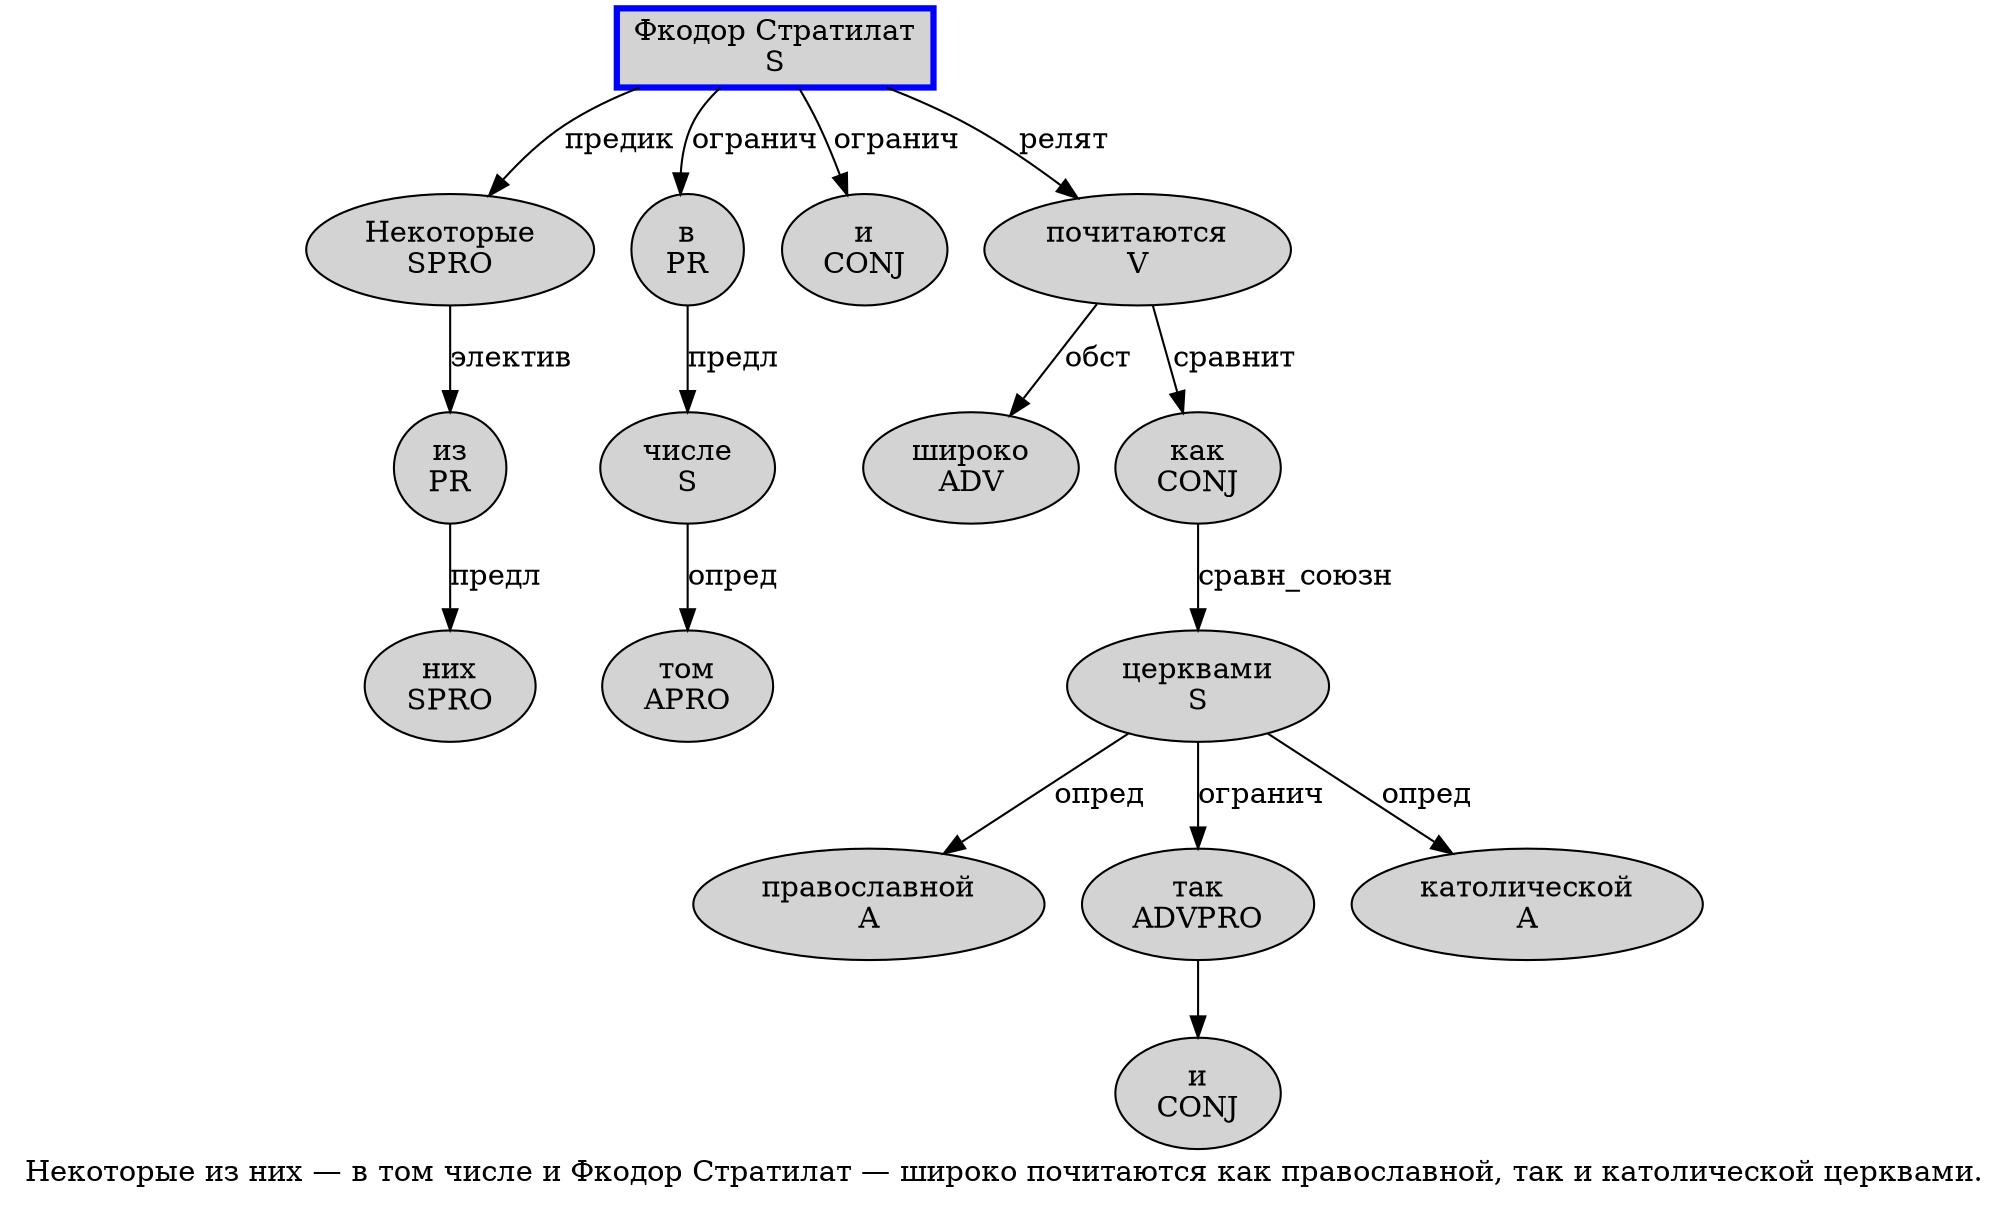 digraph SENTENCE_792 {
	graph [label="Некоторые из них — в том числе и Фкодор Стратилат — широко почитаются как православной, так и католической церквами."]
	node [style=filled]
		0 [label="Некоторые
SPRO" color="" fillcolor=lightgray penwidth=1 shape=ellipse]
		1 [label="из
PR" color="" fillcolor=lightgray penwidth=1 shape=ellipse]
		2 [label="них
SPRO" color="" fillcolor=lightgray penwidth=1 shape=ellipse]
		4 [label="в
PR" color="" fillcolor=lightgray penwidth=1 shape=ellipse]
		5 [label="том
APRO" color="" fillcolor=lightgray penwidth=1 shape=ellipse]
		6 [label="числе
S" color="" fillcolor=lightgray penwidth=1 shape=ellipse]
		7 [label="и
CONJ" color="" fillcolor=lightgray penwidth=1 shape=ellipse]
		8 [label="Фкодор Стратилат
S" color=blue fillcolor=lightgray penwidth=3 shape=box]
		10 [label="широко
ADV" color="" fillcolor=lightgray penwidth=1 shape=ellipse]
		11 [label="почитаются
V" color="" fillcolor=lightgray penwidth=1 shape=ellipse]
		12 [label="как
CONJ" color="" fillcolor=lightgray penwidth=1 shape=ellipse]
		13 [label="православной
A" color="" fillcolor=lightgray penwidth=1 shape=ellipse]
		15 [label="так
ADVPRO" color="" fillcolor=lightgray penwidth=1 shape=ellipse]
		16 [label="и
CONJ" color="" fillcolor=lightgray penwidth=1 shape=ellipse]
		17 [label="католической
A" color="" fillcolor=lightgray penwidth=1 shape=ellipse]
		18 [label="церквами
S" color="" fillcolor=lightgray penwidth=1 shape=ellipse]
			11 -> 10 [label="обст"]
			11 -> 12 [label="сравнит"]
			0 -> 1 [label="электив"]
			12 -> 18 [label="сравн_союзн"]
			18 -> 13 [label="опред"]
			18 -> 15 [label="огранич"]
			18 -> 17 [label="опред"]
			1 -> 2 [label="предл"]
			6 -> 5 [label="опред"]
			8 -> 0 [label="предик"]
			8 -> 4 [label="огранич"]
			8 -> 7 [label="огранич"]
			8 -> 11 [label="релят"]
			4 -> 6 [label="предл"]
			15 -> 16
}